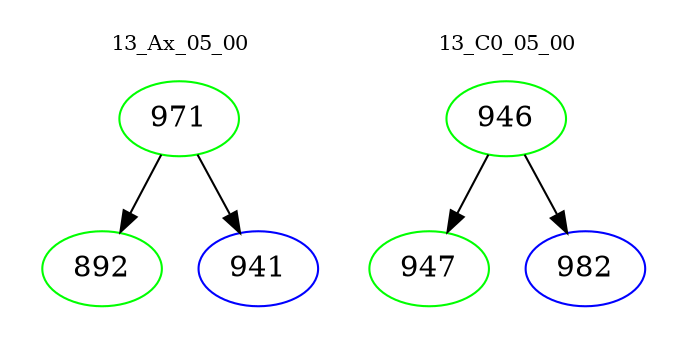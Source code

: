 digraph{
subgraph cluster_0 {
color = white
label = "13_Ax_05_00";
fontsize=10;
T0_971 [label="971", color="green"]
T0_971 -> T0_892 [color="black"]
T0_892 [label="892", color="green"]
T0_971 -> T0_941 [color="black"]
T0_941 [label="941", color="blue"]
}
subgraph cluster_1 {
color = white
label = "13_C0_05_00";
fontsize=10;
T1_946 [label="946", color="green"]
T1_946 -> T1_947 [color="black"]
T1_947 [label="947", color="green"]
T1_946 -> T1_982 [color="black"]
T1_982 [label="982", color="blue"]
}
}
